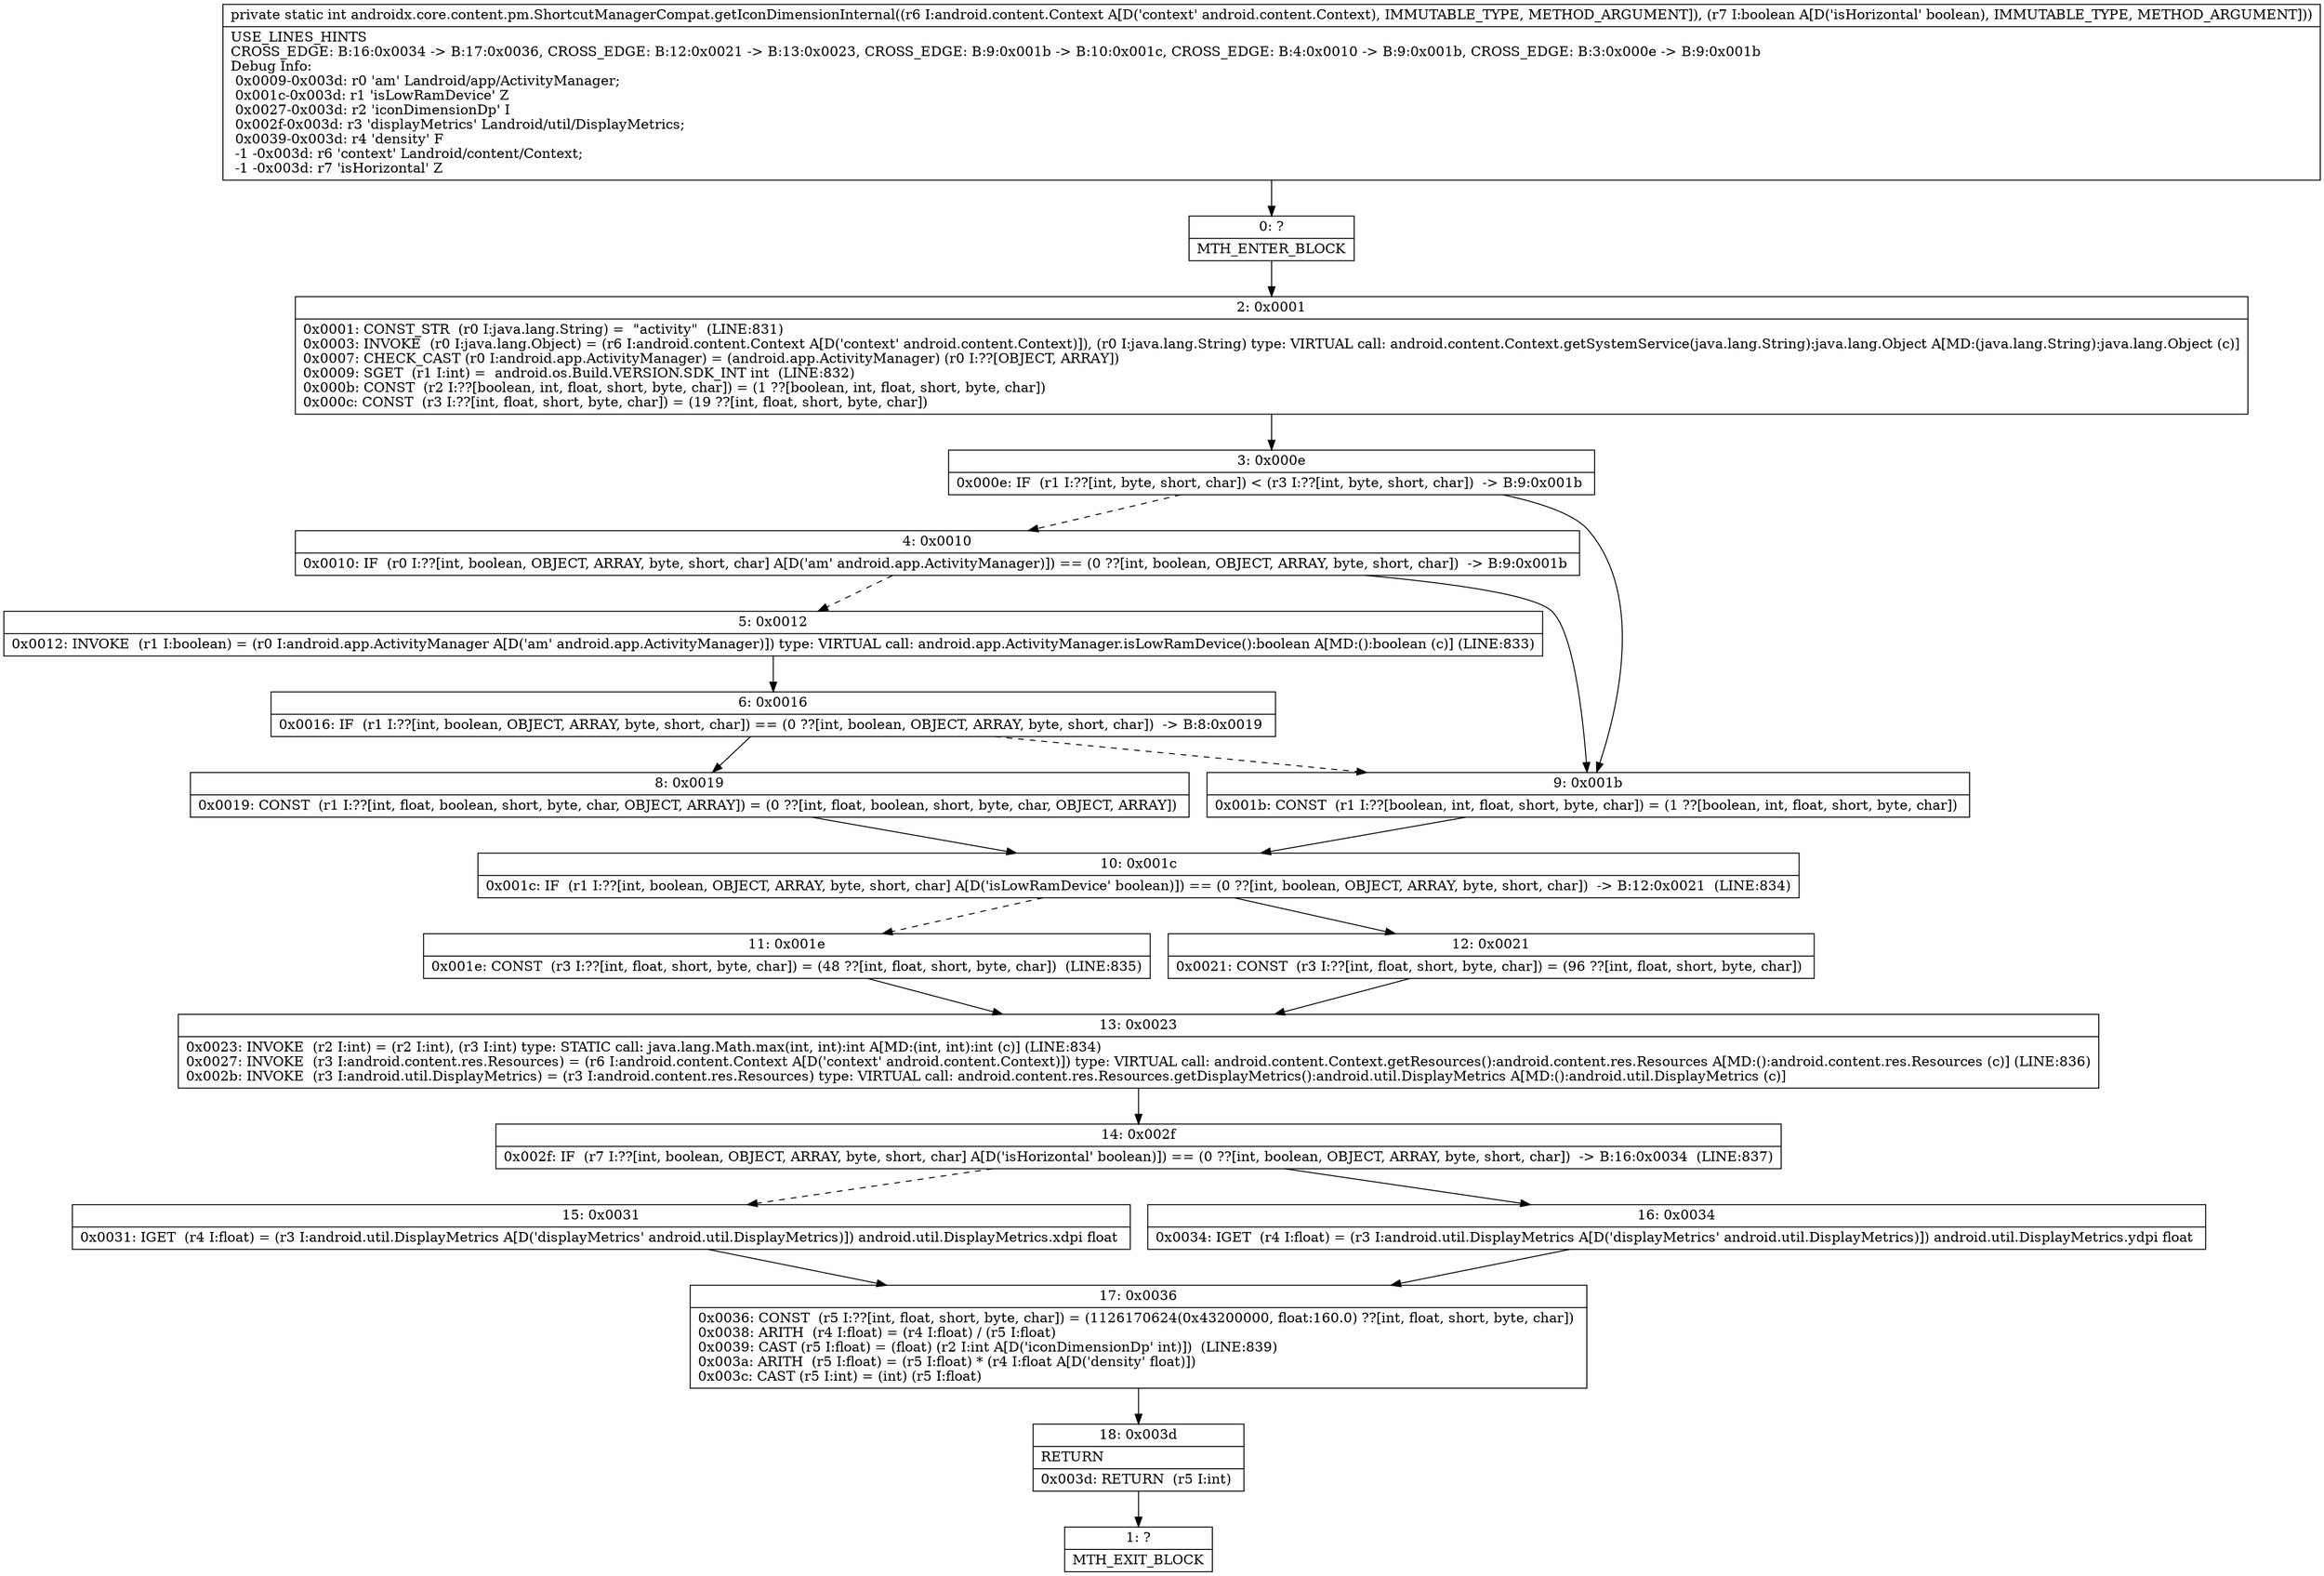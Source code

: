 digraph "CFG forandroidx.core.content.pm.ShortcutManagerCompat.getIconDimensionInternal(Landroid\/content\/Context;Z)I" {
Node_0 [shape=record,label="{0\:\ ?|MTH_ENTER_BLOCK\l}"];
Node_2 [shape=record,label="{2\:\ 0x0001|0x0001: CONST_STR  (r0 I:java.lang.String) =  \"activity\"  (LINE:831)\l0x0003: INVOKE  (r0 I:java.lang.Object) = (r6 I:android.content.Context A[D('context' android.content.Context)]), (r0 I:java.lang.String) type: VIRTUAL call: android.content.Context.getSystemService(java.lang.String):java.lang.Object A[MD:(java.lang.String):java.lang.Object (c)]\l0x0007: CHECK_CAST (r0 I:android.app.ActivityManager) = (android.app.ActivityManager) (r0 I:??[OBJECT, ARRAY]) \l0x0009: SGET  (r1 I:int) =  android.os.Build.VERSION.SDK_INT int  (LINE:832)\l0x000b: CONST  (r2 I:??[boolean, int, float, short, byte, char]) = (1 ??[boolean, int, float, short, byte, char]) \l0x000c: CONST  (r3 I:??[int, float, short, byte, char]) = (19 ??[int, float, short, byte, char]) \l}"];
Node_3 [shape=record,label="{3\:\ 0x000e|0x000e: IF  (r1 I:??[int, byte, short, char]) \< (r3 I:??[int, byte, short, char])  \-\> B:9:0x001b \l}"];
Node_4 [shape=record,label="{4\:\ 0x0010|0x0010: IF  (r0 I:??[int, boolean, OBJECT, ARRAY, byte, short, char] A[D('am' android.app.ActivityManager)]) == (0 ??[int, boolean, OBJECT, ARRAY, byte, short, char])  \-\> B:9:0x001b \l}"];
Node_5 [shape=record,label="{5\:\ 0x0012|0x0012: INVOKE  (r1 I:boolean) = (r0 I:android.app.ActivityManager A[D('am' android.app.ActivityManager)]) type: VIRTUAL call: android.app.ActivityManager.isLowRamDevice():boolean A[MD:():boolean (c)] (LINE:833)\l}"];
Node_6 [shape=record,label="{6\:\ 0x0016|0x0016: IF  (r1 I:??[int, boolean, OBJECT, ARRAY, byte, short, char]) == (0 ??[int, boolean, OBJECT, ARRAY, byte, short, char])  \-\> B:8:0x0019 \l}"];
Node_8 [shape=record,label="{8\:\ 0x0019|0x0019: CONST  (r1 I:??[int, float, boolean, short, byte, char, OBJECT, ARRAY]) = (0 ??[int, float, boolean, short, byte, char, OBJECT, ARRAY]) \l}"];
Node_10 [shape=record,label="{10\:\ 0x001c|0x001c: IF  (r1 I:??[int, boolean, OBJECT, ARRAY, byte, short, char] A[D('isLowRamDevice' boolean)]) == (0 ??[int, boolean, OBJECT, ARRAY, byte, short, char])  \-\> B:12:0x0021  (LINE:834)\l}"];
Node_11 [shape=record,label="{11\:\ 0x001e|0x001e: CONST  (r3 I:??[int, float, short, byte, char]) = (48 ??[int, float, short, byte, char])  (LINE:835)\l}"];
Node_13 [shape=record,label="{13\:\ 0x0023|0x0023: INVOKE  (r2 I:int) = (r2 I:int), (r3 I:int) type: STATIC call: java.lang.Math.max(int, int):int A[MD:(int, int):int (c)] (LINE:834)\l0x0027: INVOKE  (r3 I:android.content.res.Resources) = (r6 I:android.content.Context A[D('context' android.content.Context)]) type: VIRTUAL call: android.content.Context.getResources():android.content.res.Resources A[MD:():android.content.res.Resources (c)] (LINE:836)\l0x002b: INVOKE  (r3 I:android.util.DisplayMetrics) = (r3 I:android.content.res.Resources) type: VIRTUAL call: android.content.res.Resources.getDisplayMetrics():android.util.DisplayMetrics A[MD:():android.util.DisplayMetrics (c)]\l}"];
Node_14 [shape=record,label="{14\:\ 0x002f|0x002f: IF  (r7 I:??[int, boolean, OBJECT, ARRAY, byte, short, char] A[D('isHorizontal' boolean)]) == (0 ??[int, boolean, OBJECT, ARRAY, byte, short, char])  \-\> B:16:0x0034  (LINE:837)\l}"];
Node_15 [shape=record,label="{15\:\ 0x0031|0x0031: IGET  (r4 I:float) = (r3 I:android.util.DisplayMetrics A[D('displayMetrics' android.util.DisplayMetrics)]) android.util.DisplayMetrics.xdpi float \l}"];
Node_17 [shape=record,label="{17\:\ 0x0036|0x0036: CONST  (r5 I:??[int, float, short, byte, char]) = (1126170624(0x43200000, float:160.0) ??[int, float, short, byte, char]) \l0x0038: ARITH  (r4 I:float) = (r4 I:float) \/ (r5 I:float) \l0x0039: CAST (r5 I:float) = (float) (r2 I:int A[D('iconDimensionDp' int)])  (LINE:839)\l0x003a: ARITH  (r5 I:float) = (r5 I:float) * (r4 I:float A[D('density' float)]) \l0x003c: CAST (r5 I:int) = (int) (r5 I:float) \l}"];
Node_18 [shape=record,label="{18\:\ 0x003d|RETURN\l|0x003d: RETURN  (r5 I:int) \l}"];
Node_1 [shape=record,label="{1\:\ ?|MTH_EXIT_BLOCK\l}"];
Node_16 [shape=record,label="{16\:\ 0x0034|0x0034: IGET  (r4 I:float) = (r3 I:android.util.DisplayMetrics A[D('displayMetrics' android.util.DisplayMetrics)]) android.util.DisplayMetrics.ydpi float \l}"];
Node_12 [shape=record,label="{12\:\ 0x0021|0x0021: CONST  (r3 I:??[int, float, short, byte, char]) = (96 ??[int, float, short, byte, char]) \l}"];
Node_9 [shape=record,label="{9\:\ 0x001b|0x001b: CONST  (r1 I:??[boolean, int, float, short, byte, char]) = (1 ??[boolean, int, float, short, byte, char]) \l}"];
MethodNode[shape=record,label="{private static int androidx.core.content.pm.ShortcutManagerCompat.getIconDimensionInternal((r6 I:android.content.Context A[D('context' android.content.Context), IMMUTABLE_TYPE, METHOD_ARGUMENT]), (r7 I:boolean A[D('isHorizontal' boolean), IMMUTABLE_TYPE, METHOD_ARGUMENT]))  | USE_LINES_HINTS\lCROSS_EDGE: B:16:0x0034 \-\> B:17:0x0036, CROSS_EDGE: B:12:0x0021 \-\> B:13:0x0023, CROSS_EDGE: B:9:0x001b \-\> B:10:0x001c, CROSS_EDGE: B:4:0x0010 \-\> B:9:0x001b, CROSS_EDGE: B:3:0x000e \-\> B:9:0x001b\lDebug Info:\l  0x0009\-0x003d: r0 'am' Landroid\/app\/ActivityManager;\l  0x001c\-0x003d: r1 'isLowRamDevice' Z\l  0x0027\-0x003d: r2 'iconDimensionDp' I\l  0x002f\-0x003d: r3 'displayMetrics' Landroid\/util\/DisplayMetrics;\l  0x0039\-0x003d: r4 'density' F\l  \-1 \-0x003d: r6 'context' Landroid\/content\/Context;\l  \-1 \-0x003d: r7 'isHorizontal' Z\l}"];
MethodNode -> Node_0;Node_0 -> Node_2;
Node_2 -> Node_3;
Node_3 -> Node_4[style=dashed];
Node_3 -> Node_9;
Node_4 -> Node_5[style=dashed];
Node_4 -> Node_9;
Node_5 -> Node_6;
Node_6 -> Node_8;
Node_6 -> Node_9[style=dashed];
Node_8 -> Node_10;
Node_10 -> Node_11[style=dashed];
Node_10 -> Node_12;
Node_11 -> Node_13;
Node_13 -> Node_14;
Node_14 -> Node_15[style=dashed];
Node_14 -> Node_16;
Node_15 -> Node_17;
Node_17 -> Node_18;
Node_18 -> Node_1;
Node_16 -> Node_17;
Node_12 -> Node_13;
Node_9 -> Node_10;
}

